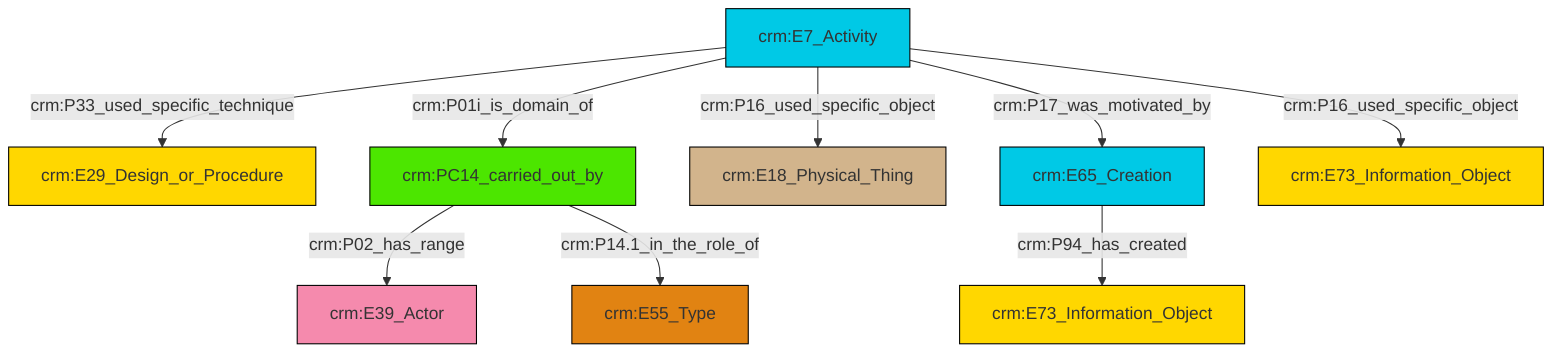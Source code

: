 graph TD
classDef Literal fill:#f2f2f2,stroke:#000000;
classDef CRM_Entity fill:#FFFFFF,stroke:#000000;
classDef Temporal_Entity fill:#00C9E6, stroke:#000000;
classDef Type fill:#E18312, stroke:#000000;
classDef Time-Span fill:#2C9C91, stroke:#000000;
classDef Appellation fill:#FFEB7F, stroke:#000000;
classDef Place fill:#008836, stroke:#000000;
classDef Persistent_Item fill:#B266B2, stroke:#000000;
classDef Conceptual_Object fill:#FFD700, stroke:#000000;
classDef Physical_Thing fill:#D2B48C, stroke:#000000;
classDef Actor fill:#f58aad, stroke:#000000;
classDef PC_Classes fill:#4ce600, stroke:#000000;
classDef Multi fill:#cccccc,stroke:#000000;

0["crm:E7_Activity"]:::Temporal_Entity -->|crm:P01i_is_domain_of| 4["crm:PC14_carried_out_by"]:::PC_Classes
0["crm:E7_Activity"]:::Temporal_Entity -->|crm:P16_used_specific_object| 5["crm:E18_Physical_Thing"]:::Physical_Thing
6["crm:E65_Creation"]:::Temporal_Entity -->|crm:P94_has_created| 7["crm:E73_Information_Object"]:::Conceptual_Object
4["crm:PC14_carried_out_by"]:::PC_Classes -->|crm:P02_has_range| 10["crm:E39_Actor"]:::Actor
0["crm:E7_Activity"]:::Temporal_Entity -->|crm:P16_used_specific_object| 11["crm:E73_Information_Object"]:::Conceptual_Object
0["crm:E7_Activity"]:::Temporal_Entity -->|crm:P17_was_motivated_by| 6["crm:E65_Creation"]:::Temporal_Entity
4["crm:PC14_carried_out_by"]:::PC_Classes -->|crm:P14.1_in_the_role_of| 14["crm:E55_Type"]:::Type
0["crm:E7_Activity"]:::Temporal_Entity -->|crm:P33_used_specific_technique| 2["crm:E29_Design_or_Procedure"]:::Conceptual_Object